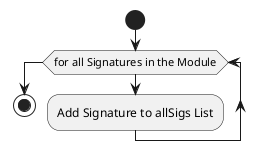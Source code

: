 @startuml
start
while(for all Signatures in the Module)
:Add Signature to allSigs List;
endwhile
stop
@enduml